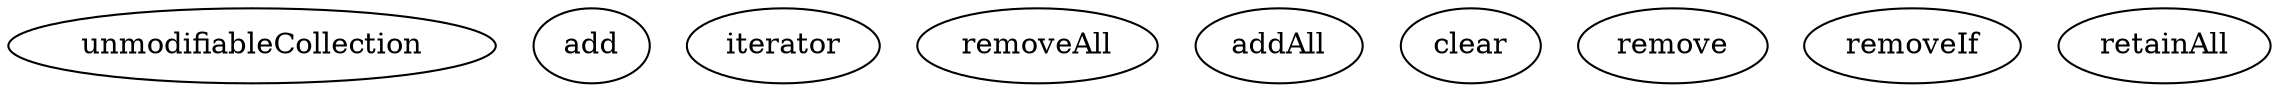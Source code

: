 digraph G {
unmodifiableCollection;
add;
iterator;
removeAll;
addAll;
clear;
remove;
removeIf;
retainAll;
}